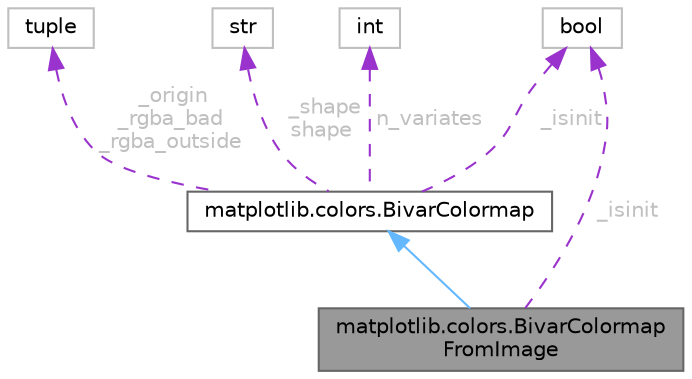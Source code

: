 digraph "matplotlib.colors.BivarColormapFromImage"
{
 // LATEX_PDF_SIZE
  bgcolor="transparent";
  edge [fontname=Helvetica,fontsize=10,labelfontname=Helvetica,labelfontsize=10];
  node [fontname=Helvetica,fontsize=10,shape=box,height=0.2,width=0.4];
  Node1 [id="Node000001",label="matplotlib.colors.BivarColormap\lFromImage",height=0.2,width=0.4,color="gray40", fillcolor="grey60", style="filled", fontcolor="black",tooltip=" "];
  Node2 -> Node1 [id="edge1_Node000001_Node000002",dir="back",color="steelblue1",style="solid",tooltip=" "];
  Node2 [id="Node000002",label="matplotlib.colors.BivarColormap",height=0.2,width=0.4,color="gray40", fillcolor="white", style="filled",URL="$d5/dc1/classmatplotlib_1_1colors_1_1BivarColormap.html",tooltip=" "];
  Node3 -> Node2 [id="edge2_Node000002_Node000003",dir="back",color="darkorchid3",style="dashed",tooltip=" ",label=" _shape\nshape",fontcolor="grey" ];
  Node3 [id="Node000003",label="str",height=0.2,width=0.4,color="grey75", fillcolor="white", style="filled",tooltip=" "];
  Node4 -> Node2 [id="edge3_Node000002_Node000004",dir="back",color="darkorchid3",style="dashed",tooltip=" ",label=" _origin\n_rgba_bad\n_rgba_outside",fontcolor="grey" ];
  Node4 [id="Node000004",label="tuple",height=0.2,width=0.4,color="grey75", fillcolor="white", style="filled",tooltip=" "];
  Node5 -> Node2 [id="edge4_Node000002_Node000005",dir="back",color="darkorchid3",style="dashed",tooltip=" ",label=" _isinit",fontcolor="grey" ];
  Node5 [id="Node000005",label="bool",height=0.2,width=0.4,color="grey75", fillcolor="white", style="filled",tooltip=" "];
  Node6 -> Node2 [id="edge5_Node000002_Node000006",dir="back",color="darkorchid3",style="dashed",tooltip=" ",label=" n_variates",fontcolor="grey" ];
  Node6 [id="Node000006",label="int",height=0.2,width=0.4,color="grey75", fillcolor="white", style="filled",tooltip=" "];
  Node5 -> Node1 [id="edge6_Node000001_Node000005",dir="back",color="darkorchid3",style="dashed",tooltip=" ",label=" _isinit",fontcolor="grey" ];
}
